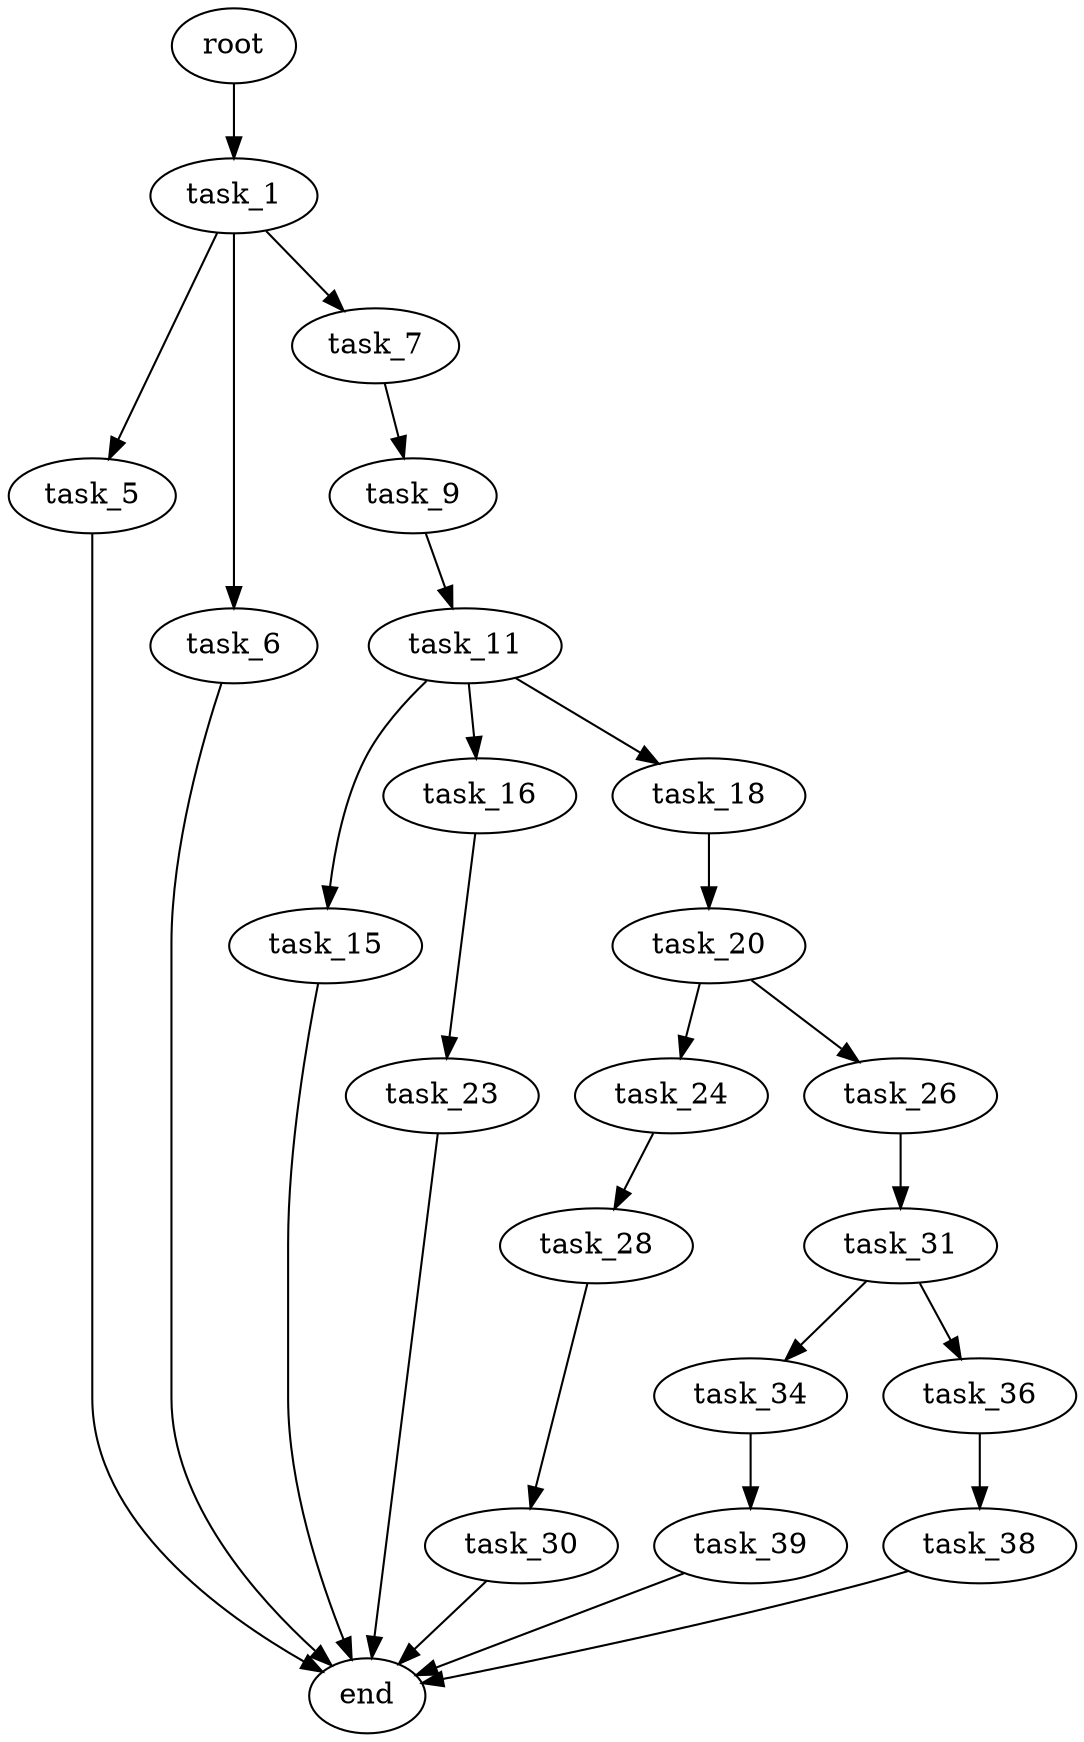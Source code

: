 digraph G {
  root [size="0.000000"];
  task_1 [size="11670490272.000000"];
  task_5 [size="18262472260.000000"];
  task_6 [size="19114300945.000000"];
  task_7 [size="436221403336.000000"];
  task_9 [size="28991029248.000000"];
  task_11 [size="420798041852.000000"];
  task_15 [size="77411796424.000000"];
  task_16 [size="132706984860.000000"];
  task_18 [size="28991029248.000000"];
  task_20 [size="28991029248.000000"];
  task_23 [size="628346732449.000000"];
  task_24 [size="6323348057.000000"];
  task_26 [size="104816079094.000000"];
  task_28 [size="7020088022.000000"];
  task_30 [size="5400798607.000000"];
  task_31 [size="519535090781.000000"];
  task_34 [size="1623842952.000000"];
  task_36 [size="4734219008.000000"];
  task_38 [size="134217728000.000000"];
  task_39 [size="1073741824000.000000"];
  end [size="0.000000"];

  root -> task_1 [size="1.000000"];
  task_1 -> task_5 [size="209715200.000000"];
  task_1 -> task_6 [size="209715200.000000"];
  task_1 -> task_7 [size="209715200.000000"];
  task_5 -> end [size="1.000000"];
  task_6 -> end [size="1.000000"];
  task_7 -> task_9 [size="301989888.000000"];
  task_9 -> task_11 [size="75497472.000000"];
  task_11 -> task_15 [size="411041792.000000"];
  task_11 -> task_16 [size="411041792.000000"];
  task_11 -> task_18 [size="411041792.000000"];
  task_15 -> end [size="1.000000"];
  task_16 -> task_23 [size="536870912.000000"];
  task_18 -> task_20 [size="75497472.000000"];
  task_20 -> task_24 [size="75497472.000000"];
  task_20 -> task_26 [size="75497472.000000"];
  task_23 -> end [size="1.000000"];
  task_24 -> task_28 [size="209715200.000000"];
  task_26 -> task_31 [size="75497472.000000"];
  task_28 -> task_30 [size="209715200.000000"];
  task_30 -> end [size="1.000000"];
  task_31 -> task_34 [size="536870912.000000"];
  task_31 -> task_36 [size="536870912.000000"];
  task_34 -> task_39 [size="33554432.000000"];
  task_36 -> task_38 [size="75497472.000000"];
  task_38 -> end [size="1.000000"];
  task_39 -> end [size="1.000000"];
}
